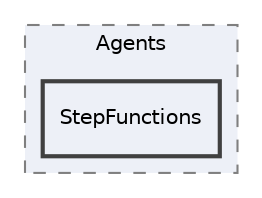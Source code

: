 digraph "StepFunctions"
{
 // LATEX_PDF_SIZE
  edge [fontname="Helvetica",fontsize="10",labelfontname="Helvetica",labelfontsize="10"];
  node [fontname="Helvetica",fontsize="10",shape=record];
  compound=true
  subgraph clusterdir_58f037703dc95d406a2b58ee6fd6ed52 {
    graph [ bgcolor="#edf0f7", pencolor="grey50", style="filled,dashed,", label="Agents", fontname="Helvetica", fontsize="10", URL="dir_58f037703dc95d406a2b58ee6fd6ed52.html"]
  dir_5ddd657e67c250e87c5044e438684ada [shape=box, label="StepFunctions", style="filled,bold,", fillcolor="#edf0f7", color="grey25", URL="dir_5ddd657e67c250e87c5044e438684ada.html"];
  }
}
